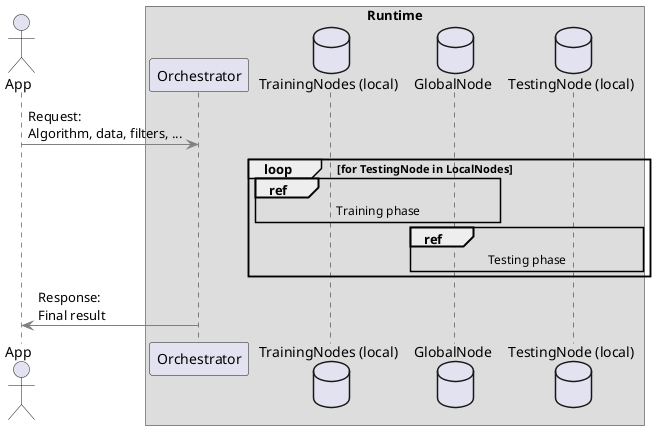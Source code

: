 @startuml
actor App 
box "Runtime"
participant Orchestrator
database "TrainingNodes (local)"
database GlobalNode
database "TestingNode (local)"
end box


App -[#gray]> Orchestrator: Request:\nAlgorithm, data, filters, ...

loop for TestingNode in LocalNodes
    ref over "TrainingNodes (local)", GlobalNode :Training phase
    ref over "TestingNode (local)", GlobalNode :Testing phase
end

Orchestrator -[#gray]> App: Response:\nFinal result
@enduml
